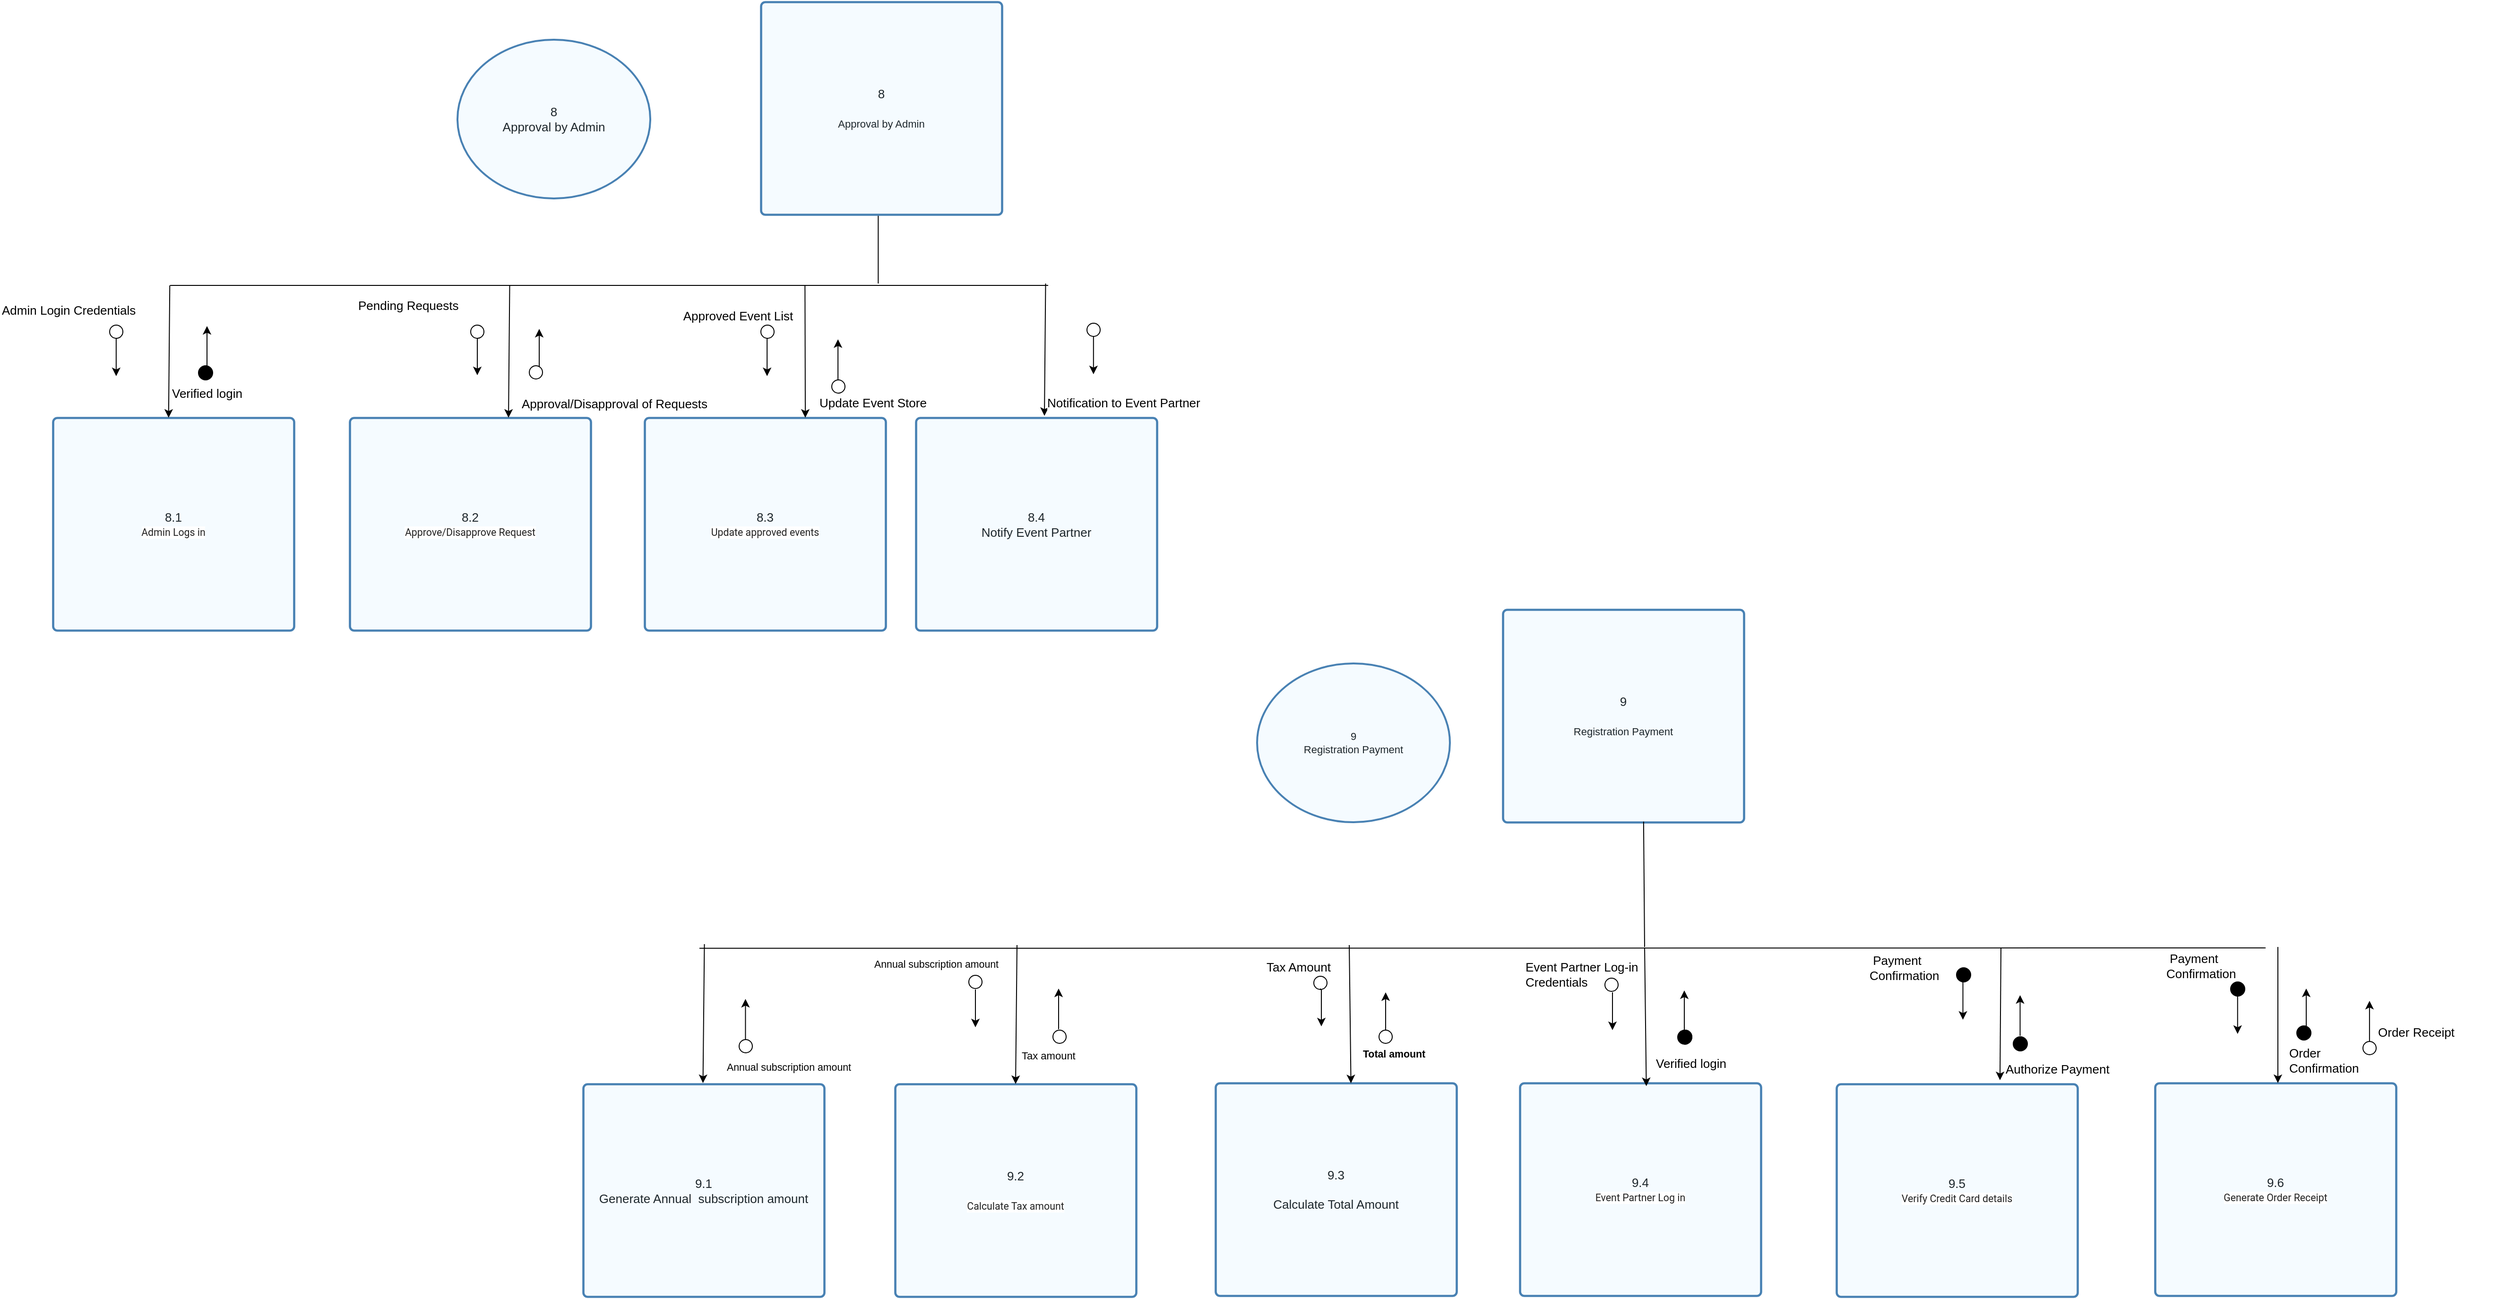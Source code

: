<mxfile version="13.9.9" type="device"><diagram id="AqLNzdXDZo8gkT1i8ntY" name="UseCase 8 and 9"><mxGraphModel dx="1024" dy="-1512" grid="1" gridSize="10" guides="1" tooltips="1" connect="1" arrows="1" fold="1" page="1" pageScale="1" pageWidth="850" pageHeight="1100" math="0" shadow="0"><root><mxCell id="sCs_UGLcykrWeEEW8v9j-0"/><mxCell id="sCs_UGLcykrWeEEW8v9j-1" parent="sCs_UGLcykrWeEEW8v9j-0"/><UserObject label="8.2&lt;br&gt;&lt;font color=&quot;#222222&quot; face=&quot;roboto, sans-serif&quot;&gt;&lt;span style=&quot;font-size: 10.667px ; background-color: rgb(255 , 255 , 255)&quot;&gt;Approve/Disapprove Request&lt;/span&gt;&lt;/font&gt;" lucidchartObjectId="zc7YV4qnc59." id="sCs_UGLcykrWeEEW8v9j-2"><mxCell style="html=1;overflow=block;blockSpacing=1;whiteSpace=wrap;fontSize=13;fontColor=#1d262b;spacing=3.8;strokeColor=#4881b3;strokeOpacity=100;rounded=1;absoluteArcSize=1;arcSize=9;fillColor=#F5FBFF;strokeWidth=2.3;" parent="sCs_UGLcykrWeEEW8v9j-1" vertex="1"><mxGeometry x="600" y="2720" width="255" height="225" as="geometry"/></mxCell></UserObject><UserObject label="8.3&lt;br&gt;&lt;font color=&quot;#222222&quot; face=&quot;roboto, sans-serif&quot;&gt;&lt;span style=&quot;font-size: 10.667px ; background-color: rgb(255 , 255 , 255)&quot;&gt;Update approved events&lt;/span&gt;&lt;/font&gt;" lucidchartObjectId="zc7YV4qnc59." id="sCs_UGLcykrWeEEW8v9j-3"><mxCell style="html=1;overflow=block;blockSpacing=1;whiteSpace=wrap;fontSize=13;fontColor=#1d262b;spacing=3.8;strokeColor=#4881b3;strokeOpacity=100;rounded=1;absoluteArcSize=1;arcSize=9;fillColor=#F5FBFF;strokeWidth=2.3;" parent="sCs_UGLcykrWeEEW8v9j-1" vertex="1"><mxGeometry x="912" y="2720" width="255" height="225" as="geometry"/></mxCell></UserObject><mxCell id="sCs_UGLcykrWeEEW8v9j-4" value="" style="endArrow=none;html=1;rounded=0;" parent="sCs_UGLcykrWeEEW8v9j-1" edge="1"><mxGeometry width="50" height="50" relative="1" as="geometry"><mxPoint x="410" y="2580" as="sourcePoint"/><mxPoint x="1339" y="2580" as="targetPoint"/></mxGeometry></mxCell><mxCell id="sCs_UGLcykrWeEEW8v9j-5" value="" style="endArrow=none;html=1;rounded=0;" parent="sCs_UGLcykrWeEEW8v9j-1" edge="1"><mxGeometry width="50" height="50" relative="1" as="geometry"><mxPoint x="1159.17" y="2578" as="sourcePoint"/><mxPoint x="1159.17" y="2503" as="targetPoint"/></mxGeometry></mxCell><mxCell id="sCs_UGLcykrWeEEW8v9j-6" value="" style="endArrow=classic;html=1;rounded=0;" parent="sCs_UGLcykrWeEEW8v9j-1" edge="1"><mxGeometry width="50" height="50" relative="1" as="geometry"><mxPoint x="769.25" y="2580" as="sourcePoint"/><mxPoint x="768.0" y="2720" as="targetPoint"/></mxGeometry></mxCell><mxCell id="sCs_UGLcykrWeEEW8v9j-7" value="" style="endArrow=classic;html=1;rounded=0;" parent="sCs_UGLcykrWeEEW8v9j-1" edge="1"><mxGeometry width="50" height="50" relative="1" as="geometry"><mxPoint x="735" y="2635" as="sourcePoint"/><mxPoint x="735" y="2675" as="targetPoint"/></mxGeometry></mxCell><mxCell id="sCs_UGLcykrWeEEW8v9j-8" value="" style="endArrow=classic;html=1;rounded=0;" parent="sCs_UGLcykrWeEEW8v9j-1" edge="1"><mxGeometry width="50" height="50" relative="1" as="geometry"><mxPoint x="800.5" y="2669" as="sourcePoint"/><mxPoint x="800.5" y="2626.0" as="targetPoint"/></mxGeometry></mxCell><mxCell id="sCs_UGLcykrWeEEW8v9j-9" value="" style="ellipse;whiteSpace=wrap;html=1;aspect=fixed;" parent="sCs_UGLcykrWeEEW8v9j-1" vertex="1"><mxGeometry x="728" y="2622" width="14" height="14" as="geometry"/></mxCell><mxCell id="sCs_UGLcykrWeEEW8v9j-10" value="&lt;span id=&quot;docs-internal-guid-ccaaf53c-7fff-2727-ed81-6e8c0f321ddc&quot;&gt;&lt;span style=&quot;color: rgb(0 , 0 , 0) ; background-color: rgb(255 , 255 , 255) ; font-style: normal ; font-variant: normal ; text-decoration: none ; vertical-align: baseline&quot;&gt;&lt;font style=&quot;font-size: 13px&quot;&gt;Pending Requests&lt;/font&gt;&lt;/span&gt;&lt;/span&gt;" style="text;whiteSpace=wrap;html=1;fontSize=13;fontFamily=Helvetica;fontColor=#000000;" parent="sCs_UGLcykrWeEEW8v9j-1" vertex="1"><mxGeometry x="607" y="2587" width="160" height="30" as="geometry"/></mxCell><mxCell id="sCs_UGLcykrWeEEW8v9j-11" value="&lt;span style=&quot;font-weight: normal&quot; id=&quot;docs-internal-guid-cb784007-7fff-abeb-6738-33e5313a64c7&quot;&gt;&lt;p dir=&quot;ltr&quot; style=&quot;line-height: 1.38 ; margin-top: 0pt ; margin-bottom: 0pt&quot;&gt;Approval/Disapproval of Requests&lt;/p&gt;&lt;/span&gt;" style="text;whiteSpace=wrap;html=1;fontSize=13;fontFamily=Helvetica;fontColor=#000000;" parent="sCs_UGLcykrWeEEW8v9j-1" vertex="1"><mxGeometry x="780" y="2690" width="203" height="50" as="geometry"/></mxCell><UserObject label="8.4&lt;br&gt;Notify Event Partner" lucidchartObjectId="zc7YV4qnc59." id="sCs_UGLcykrWeEEW8v9j-12"><mxCell style="html=1;overflow=block;blockSpacing=1;whiteSpace=wrap;fontSize=13;fontColor=#1d262b;spacing=3.8;strokeColor=#4881b3;strokeOpacity=100;rounded=1;absoluteArcSize=1;arcSize=9;fillColor=#F5FBFF;strokeWidth=2.3;" parent="sCs_UGLcykrWeEEW8v9j-1" vertex="1"><mxGeometry x="1199" y="2720" width="255" height="225" as="geometry"/></mxCell></UserObject><mxCell id="sCs_UGLcykrWeEEW8v9j-13" value="" style="endArrow=classic;html=1;rounded=0;" parent="sCs_UGLcykrWeEEW8v9j-1" edge="1"><mxGeometry width="50" height="50" relative="1" as="geometry"><mxPoint x="1336.25" y="2578" as="sourcePoint"/><mxPoint x="1335" y="2718" as="targetPoint"/></mxGeometry></mxCell><mxCell id="sCs_UGLcykrWeEEW8v9j-15" value="" style="endArrow=classic;html=1;rounded=0;" parent="sCs_UGLcykrWeEEW8v9j-1" edge="1"><mxGeometry width="50" height="50" relative="1" as="geometry"><mxPoint x="1081.66" y="2580" as="sourcePoint"/><mxPoint x="1082.03" y="2720" as="targetPoint"/></mxGeometry></mxCell><mxCell id="sCs_UGLcykrWeEEW8v9j-16" value="" style="ellipse;whiteSpace=wrap;html=1;aspect=fixed;" parent="sCs_UGLcykrWeEEW8v9j-1" vertex="1"><mxGeometry x="1035" y="2622" width="14" height="14" as="geometry"/></mxCell><mxCell id="sCs_UGLcykrWeEEW8v9j-18" value="" style="ellipse;whiteSpace=wrap;html=1;aspect=fixed;" parent="sCs_UGLcykrWeEEW8v9j-1" vertex="1"><mxGeometry x="1110" y="2680" width="14" height="14" as="geometry"/></mxCell><mxCell id="sCs_UGLcykrWeEEW8v9j-19" value="" style="endArrow=classic;html=1;rounded=0;" parent="sCs_UGLcykrWeEEW8v9j-1" edge="1"><mxGeometry width="50" height="50" relative="1" as="geometry"><mxPoint x="1041.58" y="2636.0" as="sourcePoint"/><mxPoint x="1041.58" y="2676.0" as="targetPoint"/></mxGeometry></mxCell><mxCell id="sCs_UGLcykrWeEEW8v9j-20" value="" style="endArrow=classic;html=1;rounded=0;" parent="sCs_UGLcykrWeEEW8v9j-1" edge="1"><mxGeometry width="50" height="50" relative="1" as="geometry"><mxPoint x="1116.58" y="2680" as="sourcePoint"/><mxPoint x="1116.58" y="2637" as="targetPoint"/><Array as="points"><mxPoint x="1116.58" y="2659"/></Array></mxGeometry></mxCell><UserObject label="8.1&lt;br&gt;&lt;font color=&quot;#222222&quot; face=&quot;roboto, sans-serif&quot;&gt;&lt;span style=&quot;font-size: 10.667px ; background-color: rgb(255 , 255 , 255)&quot;&gt;Admin Logs in&lt;/span&gt;&lt;/font&gt;" lucidchartObjectId="zc7YV4qnc59." id="sCs_UGLcykrWeEEW8v9j-21"><mxCell style="html=1;overflow=block;blockSpacing=1;whiteSpace=wrap;fontSize=13;fontColor=#1d262b;spacing=3.8;strokeColor=#4881b3;strokeOpacity=100;rounded=1;absoluteArcSize=1;arcSize=9;fillColor=#F5FBFF;strokeWidth=2.3;" parent="sCs_UGLcykrWeEEW8v9j-1" vertex="1"><mxGeometry x="286" y="2720" width="255" height="225" as="geometry"/></mxCell></UserObject><mxCell id="sCs_UGLcykrWeEEW8v9j-22" value="" style="endArrow=classic;html=1;rounded=0;" parent="sCs_UGLcykrWeEEW8v9j-1" edge="1"><mxGeometry width="50" height="50" relative="1" as="geometry"><mxPoint x="409.63" y="2580" as="sourcePoint"/><mxPoint x="408.38" y="2720" as="targetPoint"/></mxGeometry></mxCell><mxCell id="sCs_UGLcykrWeEEW8v9j-23" value="&lt;span id=&quot;docs-internal-guid-ccaaf53c-7fff-2727-ed81-6e8c0f321ddc&quot;&gt;&lt;span style=&quot;color: rgb(0 , 0 , 0) ; background-color: rgb(255 , 255 , 255) ; font-style: normal ; font-variant: normal ; text-decoration: none ; vertical-align: baseline&quot;&gt;&lt;font style=&quot;font-size: 13px&quot;&gt;Admin Login Credentials&lt;/font&gt;&lt;/span&gt;&lt;/span&gt;" style="text;whiteSpace=wrap;html=1;fontSize=13;fontFamily=Helvetica;fontColor=#000000;" parent="sCs_UGLcykrWeEEW8v9j-1" vertex="1"><mxGeometry x="230" y="2592" width="160" height="30" as="geometry"/></mxCell><mxCell id="sCs_UGLcykrWeEEW8v9j-24" value="" style="ellipse;whiteSpace=wrap;html=1;aspect=fixed;" parent="sCs_UGLcykrWeEEW8v9j-1" vertex="1"><mxGeometry x="346" y="2622" width="14" height="14" as="geometry"/></mxCell><mxCell id="sCs_UGLcykrWeEEW8v9j-25" value="" style="endArrow=classic;html=1;rounded=0;" parent="sCs_UGLcykrWeEEW8v9j-1" edge="1"><mxGeometry width="50" height="50" relative="1" as="geometry"><mxPoint x="352.92" y="2636.0" as="sourcePoint"/><mxPoint x="352.92" y="2676.0" as="targetPoint"/></mxGeometry></mxCell><mxCell id="sCs_UGLcykrWeEEW8v9j-27" value="" style="endArrow=classic;html=1;rounded=0;" parent="sCs_UGLcykrWeEEW8v9j-1" edge="1"><mxGeometry width="50" height="50" relative="1" as="geometry"><mxPoint x="449" y="2666.0" as="sourcePoint"/><mxPoint x="449" y="2623" as="targetPoint"/></mxGeometry></mxCell><mxCell id="sCs_UGLcykrWeEEW8v9j-28" value="&lt;span id=&quot;docs-internal-guid-ccaaf53c-7fff-2727-ed81-6e8c0f321ddc&quot;&gt;&lt;span style=&quot;color: rgb(0 , 0 , 0) ; background-color: rgb(255 , 255 , 255) ; font-style: normal ; font-variant: normal ; text-decoration: none ; vertical-align: baseline&quot;&gt;&lt;font style=&quot;font-size: 13px&quot;&gt;Verified login&lt;/font&gt;&lt;/span&gt;&lt;/span&gt;" style="text;whiteSpace=wrap;html=1;fontSize=13;fontFamily=Helvetica;fontColor=#000000;" parent="sCs_UGLcykrWeEEW8v9j-1" vertex="1"><mxGeometry x="410" y="2680" width="160" height="30" as="geometry"/></mxCell><mxCell id="sCs_UGLcykrWeEEW8v9j-29" value="Approved Event List" style="text;html=1;strokeColor=none;fillColor=none;align=center;verticalAlign=middle;whiteSpace=wrap;rounded=0;fontSize=13;" parent="sCs_UGLcykrWeEEW8v9j-1" vertex="1"><mxGeometry x="950" y="2602" width="122" height="20" as="geometry"/></mxCell><UserObject label="8&lt;br&gt;&lt;br&gt;&lt;span style=&quot;font-size: 11px&quot;&gt;Approval by Admin&lt;/span&gt;&lt;span style=&quot;color: rgba(0 , 0 , 0 , 0) ; font-family: monospace ; font-size: 0px&quot;&gt;%3CmxGraphModel%3E%3Croot%3E%3CmxCell%20id%3D%220%22%2F%3E%3CmxCell%20id%3D%221%22%20parent%3D%220%22%2F%3E%3CUserObject%20label%3D%22Check%20Order%20Fulfillment%22%20lucidchartObjectId%3D%22018YO2OHb9L-%22%20id%3D%222%22%3E%3CmxCell%20style%3D%22html%3D1%3Boverflow%3Dblock%3BwhiteSpace%3Dwrap%3Bellipse%3BwhiteSpace%3Dwrap%3BfontSize%3D11%3BfontColor%3D%231d262b%3Bspacing%3D3%3BstrokeColor%3D%234881b3%3BstrokeOpacity%3D100%3Brounded%3D1%3BabsoluteArcSize%3D1%3BarcSize%3D7%3BfillColor%3D%23F5FBFF%3BstrokeWidth%3D2%3B%22%20vertex%3D%221%22%20zOrder%3D%22415%22%20parent%3D%221%22%3E%3CmxGeometry%20x%3D%22-912%22%20y%3D%222520%22%20width%3D%22204%22%20height%3D%22168%22%20as%3D%22geometry%22%2F%3E%3C%2FmxCell%3E%3C%2FUserObject%3E%3C%2Froot%3E%3C%2FmxGraphModel%3E&lt;/span&gt;" lucidchartObjectId="Dc7YJk62sQPh" id="sCs_UGLcykrWeEEW8v9j-30"><mxCell style="html=1;overflow=block;blockSpacing=1;whiteSpace=wrap;fontSize=13;fontColor=#1d262b;spacing=3.8;strokeColor=#4881b3;strokeOpacity=100;rounded=1;absoluteArcSize=1;arcSize=9;fillColor=#F5FBFF;strokeWidth=2.3;" parent="sCs_UGLcykrWeEEW8v9j-1" vertex="1"><mxGeometry x="1035" y="2280" width="255" height="225" as="geometry"/></mxCell></UserObject><UserObject label="8&lt;br&gt;Approval by Admin&lt;span style=&quot;color: rgba(0 , 0 , 0 , 0) ; font-family: monospace ; font-size: 0px&quot;&gt;%3CmxGraphModel%3E%3Croot%3E%3CmxCell%20id%3D%220%22%2F%3E%3CmxCell%20id%3D%221%22%20parent%3D%220%22%2F%3E%3CUserObject%20label%3D%22Check%20Order%20Fulfillment%22%20lucidchartObjectId%3D%22018YO2OHb9L-%22%20id%3D%222%22%3E%3CmxCell%20style%3D%22html%3D1%3Boverflow%3Dblock%3BwhiteSpace%3Dwrap%3Bellipse%3BwhiteSpace%3Dwrap%3BfontSize%3D11%3BfontColor%3D%231d262b%3Bspacing%3D3%3BstrokeColor%3D%234881b3%3BstrokeOpacity%3D100%3Brounded%3D1%3BabsoluteArcSize%3D1%3BarcSize%3D7%3BfillColor%3D%23F5FBFF%3BstrokeWidth%3D2%3B%22%20vertex%3D%221%22%20zOrder%3D%22415%22%20parent%3D%221%22%3E%3CmxGeometry%20x%3D%22-912%22%20y%3D%222520%22%20width%3D%22204%22%20height%3D%22168%22%20as%3D%22geometry%22%2F%3E%3C%2FmxCell%3E%3C%2FUserObject%3E%3C%2Froot%3E%3C%2FmxGraphModel%3E&lt;/span&gt;" lucidchartObjectId="018YO2OHb9L-" id="sCs_UGLcykrWeEEW8v9j-31"><mxCell style="html=1;overflow=block;whiteSpace=wrap;ellipse;whiteSpace=wrap;fontSize=13;fontColor=#1d262b;spacing=3;strokeColor=#4881b3;strokeOpacity=100;rounded=1;absoluteArcSize=1;arcSize=7;fillColor=#F5FBFF;strokeWidth=2;" parent="sCs_UGLcykrWeEEW8v9j-1" vertex="1" zOrder="415"><mxGeometry x="714" y="2320" width="204" height="168" as="geometry"/></mxCell></UserObject><UserObject label="9.3&lt;br&gt;&lt;font color=&quot;#222222&quot; face=&quot;roboto, sans-serif&quot;&gt;&lt;span style=&quot;font-size: 10.667px ; background-color: rgb(255 , 255 , 255)&quot;&gt;&lt;b&gt;&lt;br&gt;&lt;/b&gt;&lt;/span&gt;&lt;/font&gt;Calculate Total Amount" lucidchartObjectId="zc7YV4qnc59." id="sCs_UGLcykrWeEEW8v9j-32"><mxCell style="html=1;overflow=block;blockSpacing=1;whiteSpace=wrap;fontSize=13;fontColor=#1d262b;spacing=3.8;strokeColor=#4881b3;strokeOpacity=100;rounded=1;absoluteArcSize=1;arcSize=9;fillColor=#F5FBFF;strokeWidth=2.3;" parent="sCs_UGLcykrWeEEW8v9j-1" vertex="1"><mxGeometry x="1516" y="3424" width="255" height="225" as="geometry"/></mxCell></UserObject><UserObject label="9.4&lt;br&gt;&lt;font color=&quot;#222222&quot; face=&quot;roboto, sans-serif&quot;&gt;&lt;span style=&quot;font-size: 10.667px ; background-color: rgb(255 , 255 , 255)&quot;&gt;Event Partner Log in&lt;/span&gt;&lt;/font&gt;" lucidchartObjectId="zc7YV4qnc59." id="sCs_UGLcykrWeEEW8v9j-33"><mxCell style="html=1;overflow=block;blockSpacing=1;whiteSpace=wrap;fontSize=13;fontColor=#1d262b;spacing=3.8;strokeColor=#4881b3;strokeOpacity=100;rounded=1;absoluteArcSize=1;arcSize=9;fillColor=#F5FBFF;strokeWidth=2.3;" parent="sCs_UGLcykrWeEEW8v9j-1" vertex="1"><mxGeometry x="1838" y="3424" width="255" height="225" as="geometry"/></mxCell></UserObject><UserObject label="9.2&lt;br&gt;&lt;br&gt;&lt;span id=&quot;docs-internal-guid-92efdf54-7fff-2f4c-b75b-c4f4b003e6a5&quot;&gt;&lt;span style=&quot;font-size: 8pt ; font-family: &amp;#34;roboto&amp;#34; , sans-serif ; color: rgb(34 , 34 , 34) ; background-color: rgb(255 , 255 , 255) ; vertical-align: baseline&quot;&gt;Calculate Tax amount&lt;/span&gt;&lt;/span&gt;" lucidchartObjectId="zc7YV4qnc59." id="sCs_UGLcykrWeEEW8v9j-34"><mxCell style="html=1;overflow=block;blockSpacing=1;whiteSpace=wrap;fontSize=13;fontColor=#1d262b;spacing=3.8;strokeColor=#4881b3;strokeOpacity=100;rounded=1;absoluteArcSize=1;arcSize=9;fillColor=#F5FBFF;strokeWidth=2.3;" parent="sCs_UGLcykrWeEEW8v9j-1" vertex="1"><mxGeometry x="1177" y="3425" width="255" height="225" as="geometry"/></mxCell></UserObject><mxCell id="sCs_UGLcykrWeEEW8v9j-35" value="" style="endArrow=classic;html=1;rounded=0;entryX=0.5;entryY=0;entryDx=0;entryDy=0;" parent="sCs_UGLcykrWeEEW8v9j-1" target="sCs_UGLcykrWeEEW8v9j-34" edge="1"><mxGeometry width="50" height="50" relative="1" as="geometry"><mxPoint x="1306" y="3278" as="sourcePoint"/><mxPoint x="1306" y="3368" as="targetPoint"/></mxGeometry></mxCell><mxCell id="sCs_UGLcykrWeEEW8v9j-36" value="" style="endArrow=classic;html=1;rounded=0;entryX=0.562;entryY=0.001;entryDx=0;entryDy=0;entryPerimeter=0;" parent="sCs_UGLcykrWeEEW8v9j-1" target="sCs_UGLcykrWeEEW8v9j-32" edge="1"><mxGeometry width="50" height="50" relative="1" as="geometry"><mxPoint x="1657.5" y="3278" as="sourcePoint"/><mxPoint x="1658" y="3418" as="targetPoint"/></mxGeometry></mxCell><mxCell id="sCs_UGLcykrWeEEW8v9j-37" value="" style="endArrow=classic;html=1;rounded=0;" parent="sCs_UGLcykrWeEEW8v9j-1" edge="1"><mxGeometry width="50" height="50" relative="1" as="geometry"><mxPoint x="2347" y="3281" as="sourcePoint"/><mxPoint x="2346" y="3421" as="targetPoint"/></mxGeometry></mxCell><mxCell id="sCs_UGLcykrWeEEW8v9j-38" value="" style="endArrow=classic;html=1;rounded=0;" parent="sCs_UGLcykrWeEEW8v9j-1" edge="1"><mxGeometry width="50" height="50" relative="1" as="geometry"><mxPoint x="1262" y="3325" as="sourcePoint"/><mxPoint x="1262" y="3365" as="targetPoint"/></mxGeometry></mxCell><mxCell id="sCs_UGLcykrWeEEW8v9j-39" value="" style="endArrow=classic;html=1;rounded=0;" parent="sCs_UGLcykrWeEEW8v9j-1" edge="1"><mxGeometry width="50" height="50" relative="1" as="geometry"><mxPoint x="1936" y="3328" as="sourcePoint"/><mxPoint x="1936" y="3368" as="targetPoint"/></mxGeometry></mxCell><mxCell id="sCs_UGLcykrWeEEW8v9j-40" value="" style="endArrow=classic;html=1;rounded=0;startArrow=none;" parent="sCs_UGLcykrWeEEW8v9j-1" edge="1"><mxGeometry width="50" height="50" relative="1" as="geometry"><mxPoint x="1628.0" y="3325" as="sourcePoint"/><mxPoint x="1628.0" y="3364" as="targetPoint"/></mxGeometry></mxCell><mxCell id="sCs_UGLcykrWeEEW8v9j-41" value="" style="endArrow=classic;html=1;rounded=0;" parent="sCs_UGLcykrWeEEW8v9j-1" edge="1"><mxGeometry width="50" height="50" relative="1" as="geometry"><mxPoint x="1696" y="3371" as="sourcePoint"/><mxPoint x="1696" y="3328" as="targetPoint"/></mxGeometry></mxCell><mxCell id="sCs_UGLcykrWeEEW8v9j-42" value="" style="endArrow=classic;html=1;rounded=0;" parent="sCs_UGLcykrWeEEW8v9j-1" edge="1"><mxGeometry width="50" height="50" relative="1" as="geometry"><mxPoint x="1350" y="3367" as="sourcePoint"/><mxPoint x="1350" y="3324" as="targetPoint"/></mxGeometry></mxCell><mxCell id="sCs_UGLcykrWeEEW8v9j-43" value="" style="endArrow=classic;html=1;rounded=0;" parent="sCs_UGLcykrWeEEW8v9j-1" edge="1"><mxGeometry width="50" height="50" relative="1" as="geometry"><mxPoint x="2012" y="3369" as="sourcePoint"/><mxPoint x="2012" y="3326" as="targetPoint"/></mxGeometry></mxCell><mxCell id="sCs_UGLcykrWeEEW8v9j-44" value="" style="ellipse;whiteSpace=wrap;html=1;aspect=fixed;" parent="sCs_UGLcykrWeEEW8v9j-1" vertex="1"><mxGeometry x="1255" y="3310" width="14" height="14" as="geometry"/></mxCell><mxCell id="sCs_UGLcykrWeEEW8v9j-45" value="" style="ellipse;whiteSpace=wrap;html=1;aspect=fixed;" parent="sCs_UGLcykrWeEEW8v9j-1" vertex="1"><mxGeometry x="1344" y="3368" width="14" height="14" as="geometry"/></mxCell><mxCell id="sCs_UGLcykrWeEEW8v9j-46" value="" style="ellipse;whiteSpace=wrap;html=1;aspect=fixed;" parent="sCs_UGLcykrWeEEW8v9j-1" vertex="1"><mxGeometry x="1620" y="3311" width="14" height="14" as="geometry"/></mxCell><mxCell id="sCs_UGLcykrWeEEW8v9j-47" value="" style="endArrow=none;html=1;rounded=0;" parent="sCs_UGLcykrWeEEW8v9j-1" target="sCs_UGLcykrWeEEW8v9j-46" edge="1"><mxGeometry width="50" height="50" relative="1" as="geometry"><mxPoint x="1627" y="3324" as="sourcePoint"/><mxPoint x="1627.0" y="3364" as="targetPoint"/></mxGeometry></mxCell><mxCell id="sCs_UGLcykrWeEEW8v9j-48" value="" style="ellipse;whiteSpace=wrap;html=1;aspect=fixed;" parent="sCs_UGLcykrWeEEW8v9j-1" vertex="1"><mxGeometry x="1689" y="3368" width="14" height="14" as="geometry"/></mxCell><mxCell id="sCs_UGLcykrWeEEW8v9j-49" value="" style="ellipse;whiteSpace=wrap;html=1;aspect=fixed;" parent="sCs_UGLcykrWeEEW8v9j-1" vertex="1"><mxGeometry x="1928" y="3313" width="14" height="14" as="geometry"/></mxCell><mxCell id="sCs_UGLcykrWeEEW8v9j-50" value="" style="ellipse;whiteSpace=wrap;html=1;aspect=fixed;" parent="sCs_UGLcykrWeEEW8v9j-1" vertex="1"><mxGeometry x="2006" y="3368" width="14" height="14" as="geometry"/></mxCell><mxCell id="sCs_UGLcykrWeEEW8v9j-51" value="&lt;span id=&quot;docs-internal-guid-2db1e19d-7fff-df81-a01b-c0019bb50e56&quot;&gt;&lt;span style=&quot;background-color: transparent ; vertical-align: baseline ; font-weight: normal&quot;&gt;&lt;font style=&quot;font-size: 11px&quot;&gt;Tax amount&lt;/font&gt;&lt;/span&gt;&lt;/span&gt;" style="text;whiteSpace=wrap;html=1;fontSize=11;fontStyle=1" parent="sCs_UGLcykrWeEEW8v9j-1" vertex="1"><mxGeometry x="1309" y="3382" width="217" height="30" as="geometry"/></mxCell><mxCell id="sCs_UGLcykrWeEEW8v9j-52" value="&lt;span id=&quot;docs-internal-guid-fcda47f5-7fff-9164-99f2-ccc47542f4a8&quot;&gt;&lt;p dir=&quot;ltr&quot; style=&quot;line-height: 1.38 ; margin-top: 0pt ; margin-bottom: 0pt&quot;&gt;&lt;span style=&quot;color: rgba(0 , 0 , 0 , 0) ; font-family: monospace ; font-size: 0px&quot;&gt;%3CmxGraphModel%3E%3Croot%3E%3CmxCell%20id%3D%220%22%2F%3E%3CmxCell%20id%3D%221%22%20parent%3D%220%22%2F%3E%3CmxCell%20id%3D%222%22%20value%3D%22%26lt%3Bspan%20id%3D%26quot%3Bdocs-internal-guid-2db1e19d-7fff-df81-a01b-c0019bb50e56%26quot%3B%26gt%3B%26lt%3Bspan%20style%3D%26quot%3Bbackground-color%3A%20transparent%20%3B%20vertical-align%3A%20baseline%20%3B%20font-weight%3A%20normal%26quot%3B%26gt%3B%26lt%3Bfont%20style%3D%26quot%3Bfont-size%3A%2013px%26quot%3B%26gt%3BTax%20Amount%26lt%3B%2Ffont%26gt%3B%26lt%3B%2Fspan%26gt%3B%26lt%3B%2Fspan%26gt%3B%22%20style%3D%22text%3BwhiteSpace%3Dwrap%3Bhtml%3D1%3BfontSize%3D13%3BfontStyle%3D1%22%20vertex%3D%221%22%20parent%3D%221%22%3E%3CmxGeometry%20x%3D%22473%22%20y%3D%223202%22%20width%3D%22117%22%20height%3D%2230%22%20as%3D%22geometry%22%2F%3E%3C%2FmxCell%3E%3C%2Froot%3E%3C%2FmxGraphModel%3E&lt;/span&gt;&lt;br&gt;&lt;/p&gt;&lt;/span&gt;" style="text;whiteSpace=wrap;html=1;fontSize=13;fontFamily=Helvetica;" parent="sCs_UGLcykrWeEEW8v9j-1" vertex="1"><mxGeometry x="1536" y="3281" width="120" height="50" as="geometry"/></mxCell><mxCell id="sCs_UGLcykrWeEEW8v9j-53" value="&lt;span id=&quot;docs-internal-guid-dc2959c2-7fff-1169-db2a-119450bd3d37&quot;&gt;&lt;span style=&quot;font-size: 8pt ; font-family: &amp;#34;arial&amp;#34; ; background-color: rgb(255 , 255 , 255) ; font-weight: 700 ; vertical-align: baseline&quot;&gt;&amp;nbsp;Total amount&lt;/span&gt;&lt;/span&gt;" style="text;whiteSpace=wrap;html=1;fontSize=13;fontFamily=Helvetica;" parent="sCs_UGLcykrWeEEW8v9j-1" vertex="1"><mxGeometry x="1667" y="3378" width="186" height="30" as="geometry"/></mxCell><mxCell id="sCs_UGLcykrWeEEW8v9j-54" value="&lt;span style=&quot;background-color: rgb(255 , 255 , 255)&quot;&gt;Event Partner Log-in Credentials&lt;/span&gt;" style="text;whiteSpace=wrap;html=1;fontSize=13;fontFamily=Helvetica;fontColor=#000000;" parent="sCs_UGLcykrWeEEW8v9j-1" vertex="1"><mxGeometry x="1842" y="3287" width="130" height="30" as="geometry"/></mxCell><UserObject label="9.5&lt;br&gt;&lt;font color=&quot;#222222&quot; face=&quot;roboto, sans-serif&quot;&gt;&lt;span style=&quot;font-size: 10.667px ; background-color: rgb(255 , 255 , 255)&quot;&gt;Verify Credit Card details&lt;/span&gt;&lt;/font&gt;" lucidchartObjectId="zc7YV4qnc59." id="sCs_UGLcykrWeEEW8v9j-55"><mxCell style="html=1;overflow=block;blockSpacing=1;whiteSpace=wrap;fontSize=13;fontColor=#1d262b;spacing=3.8;strokeColor=#4881b3;strokeOpacity=100;rounded=1;absoluteArcSize=1;arcSize=9;fillColor=#F5FBFF;strokeWidth=2.3;" parent="sCs_UGLcykrWeEEW8v9j-1" vertex="1"><mxGeometry x="2173" y="3425" width="255" height="225" as="geometry"/></mxCell></UserObject><mxCell id="sCs_UGLcykrWeEEW8v9j-56" value="" style="endArrow=classic;html=1;rounded=0;entryX=0.562;entryY=0.001;entryDx=0;entryDy=0;entryPerimeter=0;" parent="sCs_UGLcykrWeEEW8v9j-1" edge="1"><mxGeometry width="50" height="50" relative="1" as="geometry"><mxPoint x="1970" y="3281" as="sourcePoint"/><mxPoint x="1971.81" y="3427.225" as="targetPoint"/></mxGeometry></mxCell><UserObject label="9.1&lt;br&gt;Generate Annual&amp;nbsp; subscription amount" lucidchartObjectId="zc7YV4qnc59." id="sCs_UGLcykrWeEEW8v9j-57"><mxCell style="html=1;overflow=block;blockSpacing=1;whiteSpace=wrap;fontSize=13;fontColor=#1d262b;spacing=3.8;strokeColor=#4881b3;strokeOpacity=100;rounded=1;absoluteArcSize=1;arcSize=9;fillColor=#F5FBFF;strokeWidth=2.3;" parent="sCs_UGLcykrWeEEW8v9j-1" vertex="1"><mxGeometry x="847" y="3425" width="255" height="225" as="geometry"/></mxCell></UserObject><mxCell id="sCs_UGLcykrWeEEW8v9j-61" value="" style="ellipse;whiteSpace=wrap;html=1;aspect=fixed;" parent="sCs_UGLcykrWeEEW8v9j-1" vertex="1"><mxGeometry x="1012" y="3378" width="14" height="14" as="geometry"/></mxCell><mxCell id="sCs_UGLcykrWeEEW8v9j-62" value="" style="endArrow=classic;html=1;rounded=0;" parent="sCs_UGLcykrWeEEW8v9j-1" edge="1"><mxGeometry width="50" height="50" relative="1" as="geometry"><mxPoint x="1018.71" y="3378" as="sourcePoint"/><mxPoint x="1018.71" y="3335" as="targetPoint"/></mxGeometry></mxCell><mxCell id="sCs_UGLcykrWeEEW8v9j-63" value="&lt;span id=&quot;docs-internal-guid-6d64767d-7fff-a59a-1104-00d3bd77f7ab&quot;&gt;&lt;span style=&quot;font-size: 8pt ; font-family: &amp;#34;arial&amp;#34; ; background-color: transparent ; vertical-align: baseline ; font-weight: normal&quot;&gt;Annual subscription amount &lt;/span&gt;&lt;/span&gt;" style="text;whiteSpace=wrap;html=1;fontSize=13;fontStyle=1" parent="sCs_UGLcykrWeEEW8v9j-1" vertex="1"><mxGeometry x="997" y="3392" width="156" height="30" as="geometry"/></mxCell><mxCell id="sCs_UGLcykrWeEEW8v9j-64" value="" style="endArrow=none;html=1;" parent="sCs_UGLcykrWeEEW8v9j-1" edge="1"><mxGeometry width="50" height="50" relative="1" as="geometry"><mxPoint x="970" y="3281.43" as="sourcePoint"/><mxPoint x="2627" y="3281" as="targetPoint"/></mxGeometry></mxCell><mxCell id="sCs_UGLcykrWeEEW8v9j-68" value="" style="endArrow=classic;html=1;rounded=0;" parent="sCs_UGLcykrWeEEW8v9j-1" edge="1"><mxGeometry width="50" height="50" relative="1" as="geometry"><mxPoint x="2306.77" y="3317" as="sourcePoint"/><mxPoint x="2306.77" y="3357" as="targetPoint"/></mxGeometry></mxCell><mxCell id="sCs_UGLcykrWeEEW8v9j-69" value="&lt;span id=&quot;docs-internal-guid-8c389fdb-7fff-41c9-ebef-bbb664541488&quot;&gt;&lt;span style=&quot;background-color: rgb(255 , 255 , 255) ; vertical-align: baseline&quot;&gt;&lt;font style=&quot;font-size: 13px&quot;&gt;&amp;nbsp;Payment Confirmation&lt;/font&gt;&lt;/span&gt;&lt;/span&gt;" style="text;whiteSpace=wrap;html=1;fontSize=13;fontFamily=Helvetica;fontColor=#000000;" parent="sCs_UGLcykrWeEEW8v9j-1" vertex="1"><mxGeometry x="2206" y="3280" width="74" height="40" as="geometry"/></mxCell><mxCell id="sCs_UGLcykrWeEEW8v9j-70" value="&lt;span id=&quot;docs-internal-guid-6d64767d-7fff-a59a-1104-00d3bd77f7ab&quot;&gt;&lt;span style=&quot;font-size: 8pt ; font-family: &amp;#34;arial&amp;#34; ; background-color: transparent ; vertical-align: baseline ; font-weight: normal&quot;&gt;Annual subscription amount &lt;/span&gt;&lt;/span&gt;" style="text;whiteSpace=wrap;html=1;fontSize=13;fontStyle=1" parent="sCs_UGLcykrWeEEW8v9j-1" vertex="1"><mxGeometry x="1153" y="3283" width="156" height="30" as="geometry"/></mxCell><mxCell id="sCs_UGLcykrWeEEW8v9j-71" value="&lt;span id=&quot;docs-internal-guid-2db1e19d-7fff-df81-a01b-c0019bb50e56&quot;&gt;&lt;span style=&quot;background-color: transparent ; vertical-align: baseline ; font-weight: normal&quot;&gt;&lt;font style=&quot;font-size: 13px&quot;&gt;Tax Amount&lt;/font&gt;&lt;/span&gt;&lt;/span&gt;" style="text;whiteSpace=wrap;html=1;fontSize=13;fontStyle=1" parent="sCs_UGLcykrWeEEW8v9j-1" vertex="1"><mxGeometry x="1567.5" y="3287" width="117" height="30" as="geometry"/></mxCell><UserObject label="9&lt;br&gt;Registration Payment" lucidchartObjectId="018YO2OHb9L-" id="sCs_UGLcykrWeEEW8v9j-72"><mxCell style="html=1;overflow=block;whiteSpace=wrap;ellipse;whiteSpace=wrap;fontSize=11;fontColor=#1d262b;spacing=3;strokeColor=#4881b3;strokeOpacity=100;rounded=1;absoluteArcSize=1;arcSize=7;fillColor=#F5FBFF;strokeWidth=2;" parent="sCs_UGLcykrWeEEW8v9j-1" vertex="1" zOrder="415"><mxGeometry x="1560" y="2980" width="204" height="168" as="geometry"/></mxCell></UserObject><UserObject label="9&lt;br&gt;&lt;br&gt;&lt;span style=&quot;font-size: 11px&quot;&gt;Registration Payment&lt;/span&gt;" lucidchartObjectId="Dc7YJk62sQPh" id="sCs_UGLcykrWeEEW8v9j-73"><mxCell style="html=1;overflow=block;blockSpacing=1;whiteSpace=wrap;fontSize=13;fontColor=#1d262b;spacing=3.8;strokeColor=#4881b3;strokeOpacity=100;rounded=1;absoluteArcSize=1;arcSize=9;fillColor=#F5FBFF;strokeWidth=2.3;" parent="sCs_UGLcykrWeEEW8v9j-1" vertex="1"><mxGeometry x="1820" y="2923" width="255" height="225" as="geometry"/></mxCell></UserObject><mxCell id="sCs_UGLcykrWeEEW8v9j-74" value="" style="endArrow=none;html=1;entryX=0.584;entryY=0.997;entryDx=0;entryDy=0;entryPerimeter=0;" parent="sCs_UGLcykrWeEEW8v9j-1" target="sCs_UGLcykrWeEEW8v9j-73" edge="1"><mxGeometry width="50" height="50" relative="1" as="geometry"><mxPoint x="1970" y="3280" as="sourcePoint"/><mxPoint x="1962" y="3148" as="targetPoint"/></mxGeometry></mxCell><mxCell id="sCs_UGLcykrWeEEW8v9j-75" value="" style="endArrow=classic;html=1;rounded=0;entryX=0.5;entryY=0;entryDx=0;entryDy=0;" parent="sCs_UGLcykrWeEEW8v9j-1" edge="1"><mxGeometry width="50" height="50" relative="1" as="geometry"><mxPoint x="975.25" y="3277" as="sourcePoint"/><mxPoint x="973.75" y="3424" as="targetPoint"/></mxGeometry></mxCell><mxCell id="sCs_UGLcykrWeEEW8v9j-76" value="&lt;span id=&quot;docs-internal-guid-ccaaf53c-7fff-2727-ed81-6e8c0f321ddc&quot;&gt;&lt;span style=&quot;color: rgb(0 , 0 , 0) ; background-color: rgb(255 , 255 , 255) ; font-style: normal ; font-variant: normal ; text-decoration: none ; vertical-align: baseline&quot;&gt;&lt;font style=&quot;font-size: 13px&quot;&gt;Update Event Store&lt;/font&gt;&lt;/span&gt;&lt;/span&gt;" style="text;whiteSpace=wrap;html=1;fontSize=13;fontFamily=Helvetica;fontColor=#000000;" parent="sCs_UGLcykrWeEEW8v9j-1" vertex="1"><mxGeometry x="1095" y="2690" width="160" height="30" as="geometry"/></mxCell><mxCell id="sCs_UGLcykrWeEEW8v9j-77" value="&lt;span id=&quot;docs-internal-guid-ccaaf53c-7fff-2727-ed81-6e8c0f321ddc&quot;&gt;&lt;span style=&quot;color: rgb(0 , 0 , 0) ; background-color: rgb(255 , 255 , 255) ; font-style: normal ; font-variant: normal ; text-decoration: none ; vertical-align: baseline&quot;&gt;&lt;font style=&quot;font-size: 13px&quot;&gt;Notification to Event Partner&lt;/font&gt;&lt;/span&gt;&lt;/span&gt;" style="text;whiteSpace=wrap;html=1;fontSize=13;fontFamily=Helvetica;fontColor=#000000;" parent="sCs_UGLcykrWeEEW8v9j-1" vertex="1"><mxGeometry x="1336" y="2690" width="190" height="30" as="geometry"/></mxCell><mxCell id="sCs_UGLcykrWeEEW8v9j-79" value="&lt;span style=&quot;background-color: rgb(255 , 255 , 255)&quot;&gt;Order Receipt&lt;/span&gt;" style="text;whiteSpace=wrap;html=1;fontSize=13;fontFamily=Helvetica;fontColor=#000000;" parent="sCs_UGLcykrWeEEW8v9j-1" vertex="1"><mxGeometry x="2744" y="3356" width="130" height="30" as="geometry"/></mxCell><mxCell id="6vlWkpRVF6rMqnLf9k6z-78" value="" style="ellipse;whiteSpace=wrap;html=1;aspect=fixed;fillColor=#000000;" parent="sCs_UGLcykrWeEEW8v9j-1" vertex="1"><mxGeometry x="2360" y="3375" width="15" height="15" as="geometry"/></mxCell><mxCell id="6vlWkpRVF6rMqnLf9k6z-79" value="" style="endArrow=classic;html=1;rounded=0;" parent="sCs_UGLcykrWeEEW8v9j-1" edge="1"><mxGeometry width="50" height="50" relative="1" as="geometry"><mxPoint x="2367.26" y="3374" as="sourcePoint"/><mxPoint x="2367.26" y="3331" as="targetPoint"/></mxGeometry></mxCell><mxCell id="6vlWkpRVF6rMqnLf9k6z-89" value="" style="ellipse;whiteSpace=wrap;html=1;aspect=fixed;fillColor=#000000;" parent="sCs_UGLcykrWeEEW8v9j-1" vertex="1"><mxGeometry x="2005" y="3368" width="15" height="15" as="geometry"/></mxCell><mxCell id="6vlWkpRVF6rMqnLf9k6z-91" value="" style="ellipse;whiteSpace=wrap;html=1;aspect=fixed;fillColor=#000000;" parent="sCs_UGLcykrWeEEW8v9j-1" vertex="1"><mxGeometry x="2300" y="3302" width="15" height="15" as="geometry"/></mxCell><mxCell id="6vlWkpRVF6rMqnLf9k6z-93" value="" style="ellipse;whiteSpace=wrap;html=1;aspect=fixed;fillColor=#000000;" parent="sCs_UGLcykrWeEEW8v9j-1" vertex="1"><mxGeometry x="440" y="2665" width="15" height="15" as="geometry"/></mxCell><mxCell id="6vlWkpRVF6rMqnLf9k6z-94" value="" style="ellipse;whiteSpace=wrap;html=1;aspect=fixed;" parent="sCs_UGLcykrWeEEW8v9j-1" vertex="1"><mxGeometry x="790" y="2665" width="14" height="14" as="geometry"/></mxCell><mxCell id="cfCjLcrNyLnBVq7Gbwep-0" value="" style="ellipse;whiteSpace=wrap;html=1;aspect=fixed;" parent="sCs_UGLcykrWeEEW8v9j-1" vertex="1"><mxGeometry x="1380" y="2620" width="14" height="14" as="geometry"/></mxCell><mxCell id="cfCjLcrNyLnBVq7Gbwep-1" value="" style="endArrow=classic;html=1;rounded=0;" parent="sCs_UGLcykrWeEEW8v9j-1" edge="1"><mxGeometry width="50" height="50" relative="1" as="geometry"><mxPoint x="1386.9" y="2634" as="sourcePoint"/><mxPoint x="1386.9" y="2674" as="targetPoint"/></mxGeometry></mxCell><UserObject label="9.6&lt;br&gt;&lt;font color=&quot;#222222&quot; face=&quot;roboto, sans-serif&quot;&gt;&lt;span style=&quot;font-size: 10.667px ; background-color: rgb(255 , 255 , 255)&quot;&gt;Generate Order Receipt&lt;/span&gt;&lt;/font&gt;" lucidchartObjectId="zc7YV4qnc59." id="yke2cGyCrlBej8RwtCIP-0"><mxCell style="html=1;overflow=block;blockSpacing=1;whiteSpace=wrap;fontSize=13;fontColor=#1d262b;spacing=3.8;strokeColor=#4881b3;strokeOpacity=100;rounded=1;absoluteArcSize=1;arcSize=9;fillColor=#F5FBFF;strokeWidth=2.3;" parent="sCs_UGLcykrWeEEW8v9j-1" vertex="1"><mxGeometry x="2510" y="3424" width="255" height="225" as="geometry"/></mxCell></UserObject><mxCell id="yke2cGyCrlBej8RwtCIP-1" value="" style="endArrow=classic;html=1;rounded=0;" parent="sCs_UGLcykrWeEEW8v9j-1" edge="1"><mxGeometry width="50" height="50" relative="1" as="geometry"><mxPoint x="2640" y="3280" as="sourcePoint"/><mxPoint x="2640" y="3424" as="targetPoint"/></mxGeometry></mxCell><mxCell id="yke2cGyCrlBej8RwtCIP-2" value="" style="ellipse;whiteSpace=wrap;html=1;aspect=fixed;" parent="sCs_UGLcykrWeEEW8v9j-1" vertex="1"><mxGeometry x="2730" y="3380" width="14" height="14" as="geometry"/></mxCell><mxCell id="yke2cGyCrlBej8RwtCIP-3" value="" style="endArrow=classic;html=1;rounded=0;" parent="sCs_UGLcykrWeEEW8v9j-1" edge="1"><mxGeometry width="50" height="50" relative="1" as="geometry"><mxPoint x="2736.94" y="3380" as="sourcePoint"/><mxPoint x="2736.94" y="3337" as="targetPoint"/><Array as="points"><mxPoint x="2736.94" y="3360"/></Array></mxGeometry></mxCell><mxCell id="yke2cGyCrlBej8RwtCIP-4" value="" style="endArrow=classic;html=1;rounded=0;" parent="sCs_UGLcykrWeEEW8v9j-1" edge="1"><mxGeometry width="50" height="50" relative="1" as="geometry"><mxPoint x="2670" y="3367" as="sourcePoint"/><mxPoint x="2670" y="3324" as="targetPoint"/></mxGeometry></mxCell><mxCell id="yke2cGyCrlBej8RwtCIP-5" value="&lt;span style=&quot;background-color: rgb(255 , 255 , 255)&quot;&gt;Order Confirmation&lt;/span&gt;" style="text;whiteSpace=wrap;html=1;fontSize=13;fontFamily=Helvetica;fontColor=#000000;" parent="sCs_UGLcykrWeEEW8v9j-1" vertex="1"><mxGeometry x="2650" y="3378" width="80" height="42" as="geometry"/></mxCell><mxCell id="yke2cGyCrlBej8RwtCIP-9" value="" style="ellipse;whiteSpace=wrap;html=1;aspect=fixed;fillColor=#000000;" parent="sCs_UGLcykrWeEEW8v9j-1" vertex="1"><mxGeometry x="2660" y="3363.5" width="15" height="15" as="geometry"/></mxCell><mxCell id="yke2cGyCrlBej8RwtCIP-10" value="&lt;span id=&quot;docs-internal-guid-8c389fdb-7fff-41c9-ebef-bbb664541488&quot;&gt;&lt;span style=&quot;background-color: rgb(255 , 255 , 255) ; vertical-align: baseline&quot;&gt;&lt;font style=&quot;font-size: 13px&quot;&gt;Authorize Payment&lt;/font&gt;&lt;/span&gt;&lt;/span&gt;" style="text;whiteSpace=wrap;html=1;fontSize=13;fontFamily=Helvetica;fontColor=#000000;" parent="sCs_UGLcykrWeEEW8v9j-1" vertex="1"><mxGeometry x="2350" y="3395" width="148" height="30" as="geometry"/></mxCell><mxCell id="yke2cGyCrlBej8RwtCIP-11" value="" style="ellipse;whiteSpace=wrap;html=1;aspect=fixed;fillColor=#000000;" parent="sCs_UGLcykrWeEEW8v9j-1" vertex="1"><mxGeometry x="2590" y="3317" width="15" height="15" as="geometry"/></mxCell><mxCell id="yke2cGyCrlBej8RwtCIP-12" value="" style="endArrow=classic;html=1;rounded=0;" parent="sCs_UGLcykrWeEEW8v9j-1" edge="1"><mxGeometry width="50" height="50" relative="1" as="geometry"><mxPoint x="2597.38" y="3332" as="sourcePoint"/><mxPoint x="2597.38" y="3372" as="targetPoint"/></mxGeometry></mxCell><mxCell id="yke2cGyCrlBej8RwtCIP-13" value="&lt;span id=&quot;docs-internal-guid-8c389fdb-7fff-41c9-ebef-bbb664541488&quot;&gt;&lt;span style=&quot;background-color: rgb(255 , 255 , 255) ; vertical-align: baseline&quot;&gt;&lt;font style=&quot;font-size: 13px&quot;&gt;&amp;nbsp;Payment Confirmation&lt;/font&gt;&lt;/span&gt;&lt;/span&gt;" style="text;whiteSpace=wrap;html=1;fontSize=13;fontFamily=Helvetica;fontColor=#000000;" parent="sCs_UGLcykrWeEEW8v9j-1" vertex="1"><mxGeometry x="2520" y="3278" width="74" height="40" as="geometry"/></mxCell><mxCell id="yke2cGyCrlBej8RwtCIP-14" value="&lt;span id=&quot;docs-internal-guid-ccaaf53c-7fff-2727-ed81-6e8c0f321ddc&quot;&gt;&lt;span style=&quot;color: rgb(0 , 0 , 0) ; background-color: rgb(255 , 255 , 255) ; font-style: normal ; font-variant: normal ; text-decoration: none ; vertical-align: baseline&quot;&gt;&lt;font style=&quot;font-size: 13px&quot;&gt;Verified login&lt;/font&gt;&lt;/span&gt;&lt;/span&gt;" style="text;whiteSpace=wrap;html=1;fontSize=13;fontFamily=Helvetica;fontColor=#000000;" parent="sCs_UGLcykrWeEEW8v9j-1" vertex="1"><mxGeometry x="1980" y="3389" width="160" height="35" as="geometry"/></mxCell></root></mxGraphModel></diagram></mxfile>